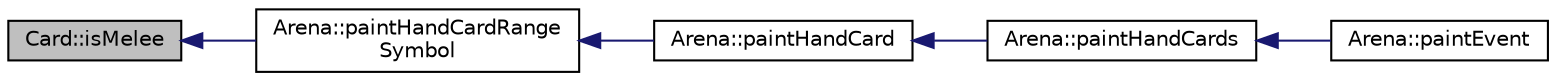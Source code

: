 digraph "Card::isMelee"
{
  bgcolor="transparent";
  edge [fontname="Helvetica",fontsize="10",labelfontname="Helvetica",labelfontsize="10"];
  node [fontname="Helvetica",fontsize="10",shape=record];
  rankdir="LR";
  Node65 [label="Card::isMelee",height=0.2,width=0.4,color="black", fillcolor="grey75", style="filled", fontcolor="black"];
  Node65 -> Node66 [dir="back",color="midnightblue",fontsize="10",style="solid",fontname="Helvetica"];
  Node66 [label="Arena::paintHandCardRange\lSymbol",height=0.2,width=0.4,color="black",URL="$classArena.html#adf3ddc7b02ab7dac33d625437539324f"];
  Node66 -> Node67 [dir="back",color="midnightblue",fontsize="10",style="solid",fontname="Helvetica"];
  Node67 [label="Arena::paintHandCard",height=0.2,width=0.4,color="black",URL="$classArena.html#a26fe4f31361aeec54d6a0de8f2db006c"];
  Node67 -> Node68 [dir="back",color="midnightblue",fontsize="10",style="solid",fontname="Helvetica"];
  Node68 [label="Arena::paintHandCards",height=0.2,width=0.4,color="black",URL="$classArena.html#a810e551c6bbd182f6a68a4f6caf303ab"];
  Node68 -> Node69 [dir="back",color="midnightblue",fontsize="10",style="solid",fontname="Helvetica"];
  Node69 [label="Arena::paintEvent",height=0.2,width=0.4,color="black",URL="$classArena.html#a4c569be6d5527861c63e1b2bf0016e95",tooltip="Hauptzeichenevent, welche das gesamte Spielfeld inklusive aller Objekte zeichnet. ..."];
}
